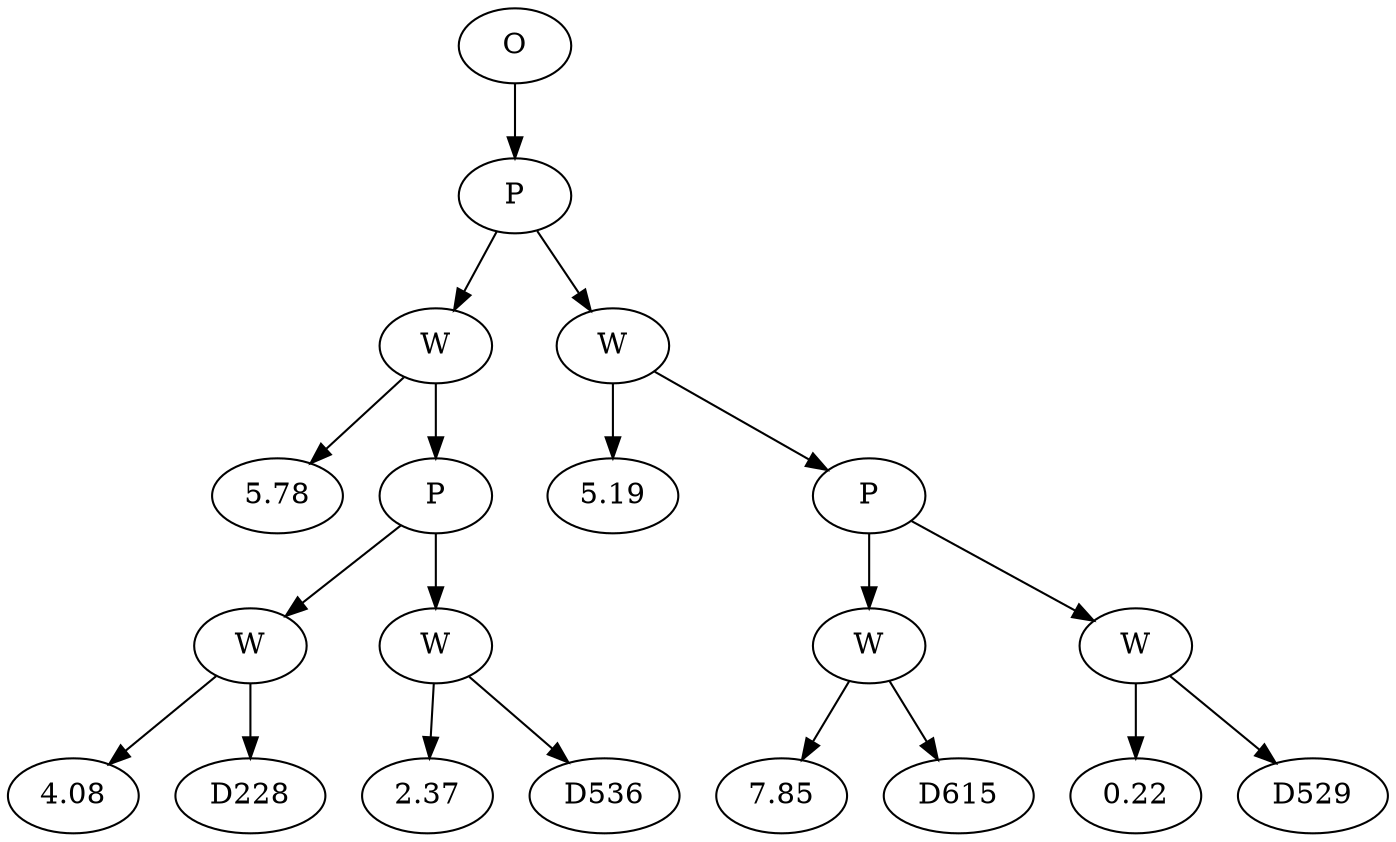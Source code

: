 // Tree
digraph {
	2886202 [label=O]
	2886203 [label=P]
	2886202 -> 2886203
	2886204 [label=W]
	2886203 -> 2886204
	2886205 [label=5.78]
	2886204 -> 2886205
	2886206 [label=P]
	2886204 -> 2886206
	2886207 [label=W]
	2886206 -> 2886207
	2886208 [label=4.08]
	2886207 -> 2886208
	2886209 [label=D228]
	2886207 -> 2886209
	2886210 [label=W]
	2886206 -> 2886210
	2886211 [label=2.37]
	2886210 -> 2886211
	2886212 [label=D536]
	2886210 -> 2886212
	2886213 [label=W]
	2886203 -> 2886213
	2886214 [label=5.19]
	2886213 -> 2886214
	2886215 [label=P]
	2886213 -> 2886215
	2886216 [label=W]
	2886215 -> 2886216
	2886217 [label=7.85]
	2886216 -> 2886217
	2886218 [label=D615]
	2886216 -> 2886218
	2886219 [label=W]
	2886215 -> 2886219
	2886220 [label=0.22]
	2886219 -> 2886220
	2886221 [label=D529]
	2886219 -> 2886221
}
